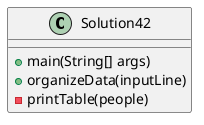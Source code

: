 @startuml
'https://plantuml.com/class-diagram

class Solution42 {
+main(String[] args)
+organizeData(inputLine)
-printTable(people)
}


@enduml